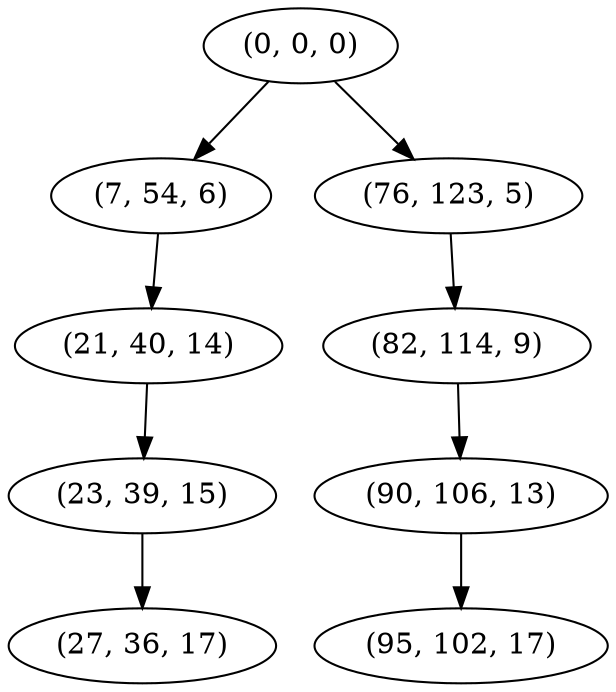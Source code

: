 digraph tree {
    "(0, 0, 0)";
    "(7, 54, 6)";
    "(21, 40, 14)";
    "(23, 39, 15)";
    "(27, 36, 17)";
    "(76, 123, 5)";
    "(82, 114, 9)";
    "(90, 106, 13)";
    "(95, 102, 17)";
    "(0, 0, 0)" -> "(7, 54, 6)";
    "(0, 0, 0)" -> "(76, 123, 5)";
    "(7, 54, 6)" -> "(21, 40, 14)";
    "(21, 40, 14)" -> "(23, 39, 15)";
    "(23, 39, 15)" -> "(27, 36, 17)";
    "(76, 123, 5)" -> "(82, 114, 9)";
    "(82, 114, 9)" -> "(90, 106, 13)";
    "(90, 106, 13)" -> "(95, 102, 17)";
}
